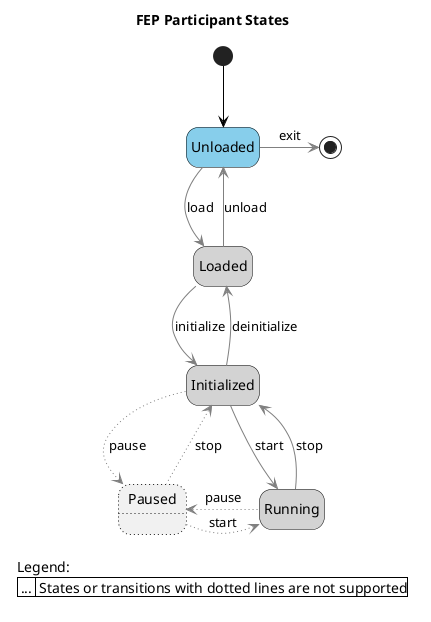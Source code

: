 /**
 * Copyright 2023 CARIAD SE.
 *
 * This Source Code Form is subject to the terms of the Mozilla
 * Public License, v. 2.0. If a copy of the MPL was not distributed
 * with this file, You can obtain one at https://mozilla.org/MPL/2.0/.
 */

@startuml
 skinparam backgroundColor transparent
 skinparam LegendBorderThickness 0
 
 title FEP Participant States
 state Unloaded #SkyBlue;line:black
 state Loaded #LightGray;line:black
 state Initialized #LightGray;line:black
 state Running #LightGray;line:black
 state Paused ##[dotted] {
 }

 hide empty description
 [*] -down[#black]-> Unloaded
 Unloaded -right[#gray]-> [*] : exit
 Unloaded -[#gray]-> Loaded : load
 Loaded -up[#gray]-> Unloaded : unload
 Loaded -[#gray]-> Initialized : initialize
 Initialized -up[#gray]-> Loaded : deinitialize
 Initialized -down[#gray,dotted]-> Paused : pause
 Initialized -down[#gray]-> Running : start
 Running -left[#gray,dotted]-> Paused : pause
 Running -up[#gray]-> Initialized : stop
 Paused -right[#gray,dotted]-> Running : start
 Paused -up[#gray,dotted]-> Initialized : stop

 
 legend right
  Legend:
  | ... | States or transitions with dotted lines are not supported|
 end legend
@enduml